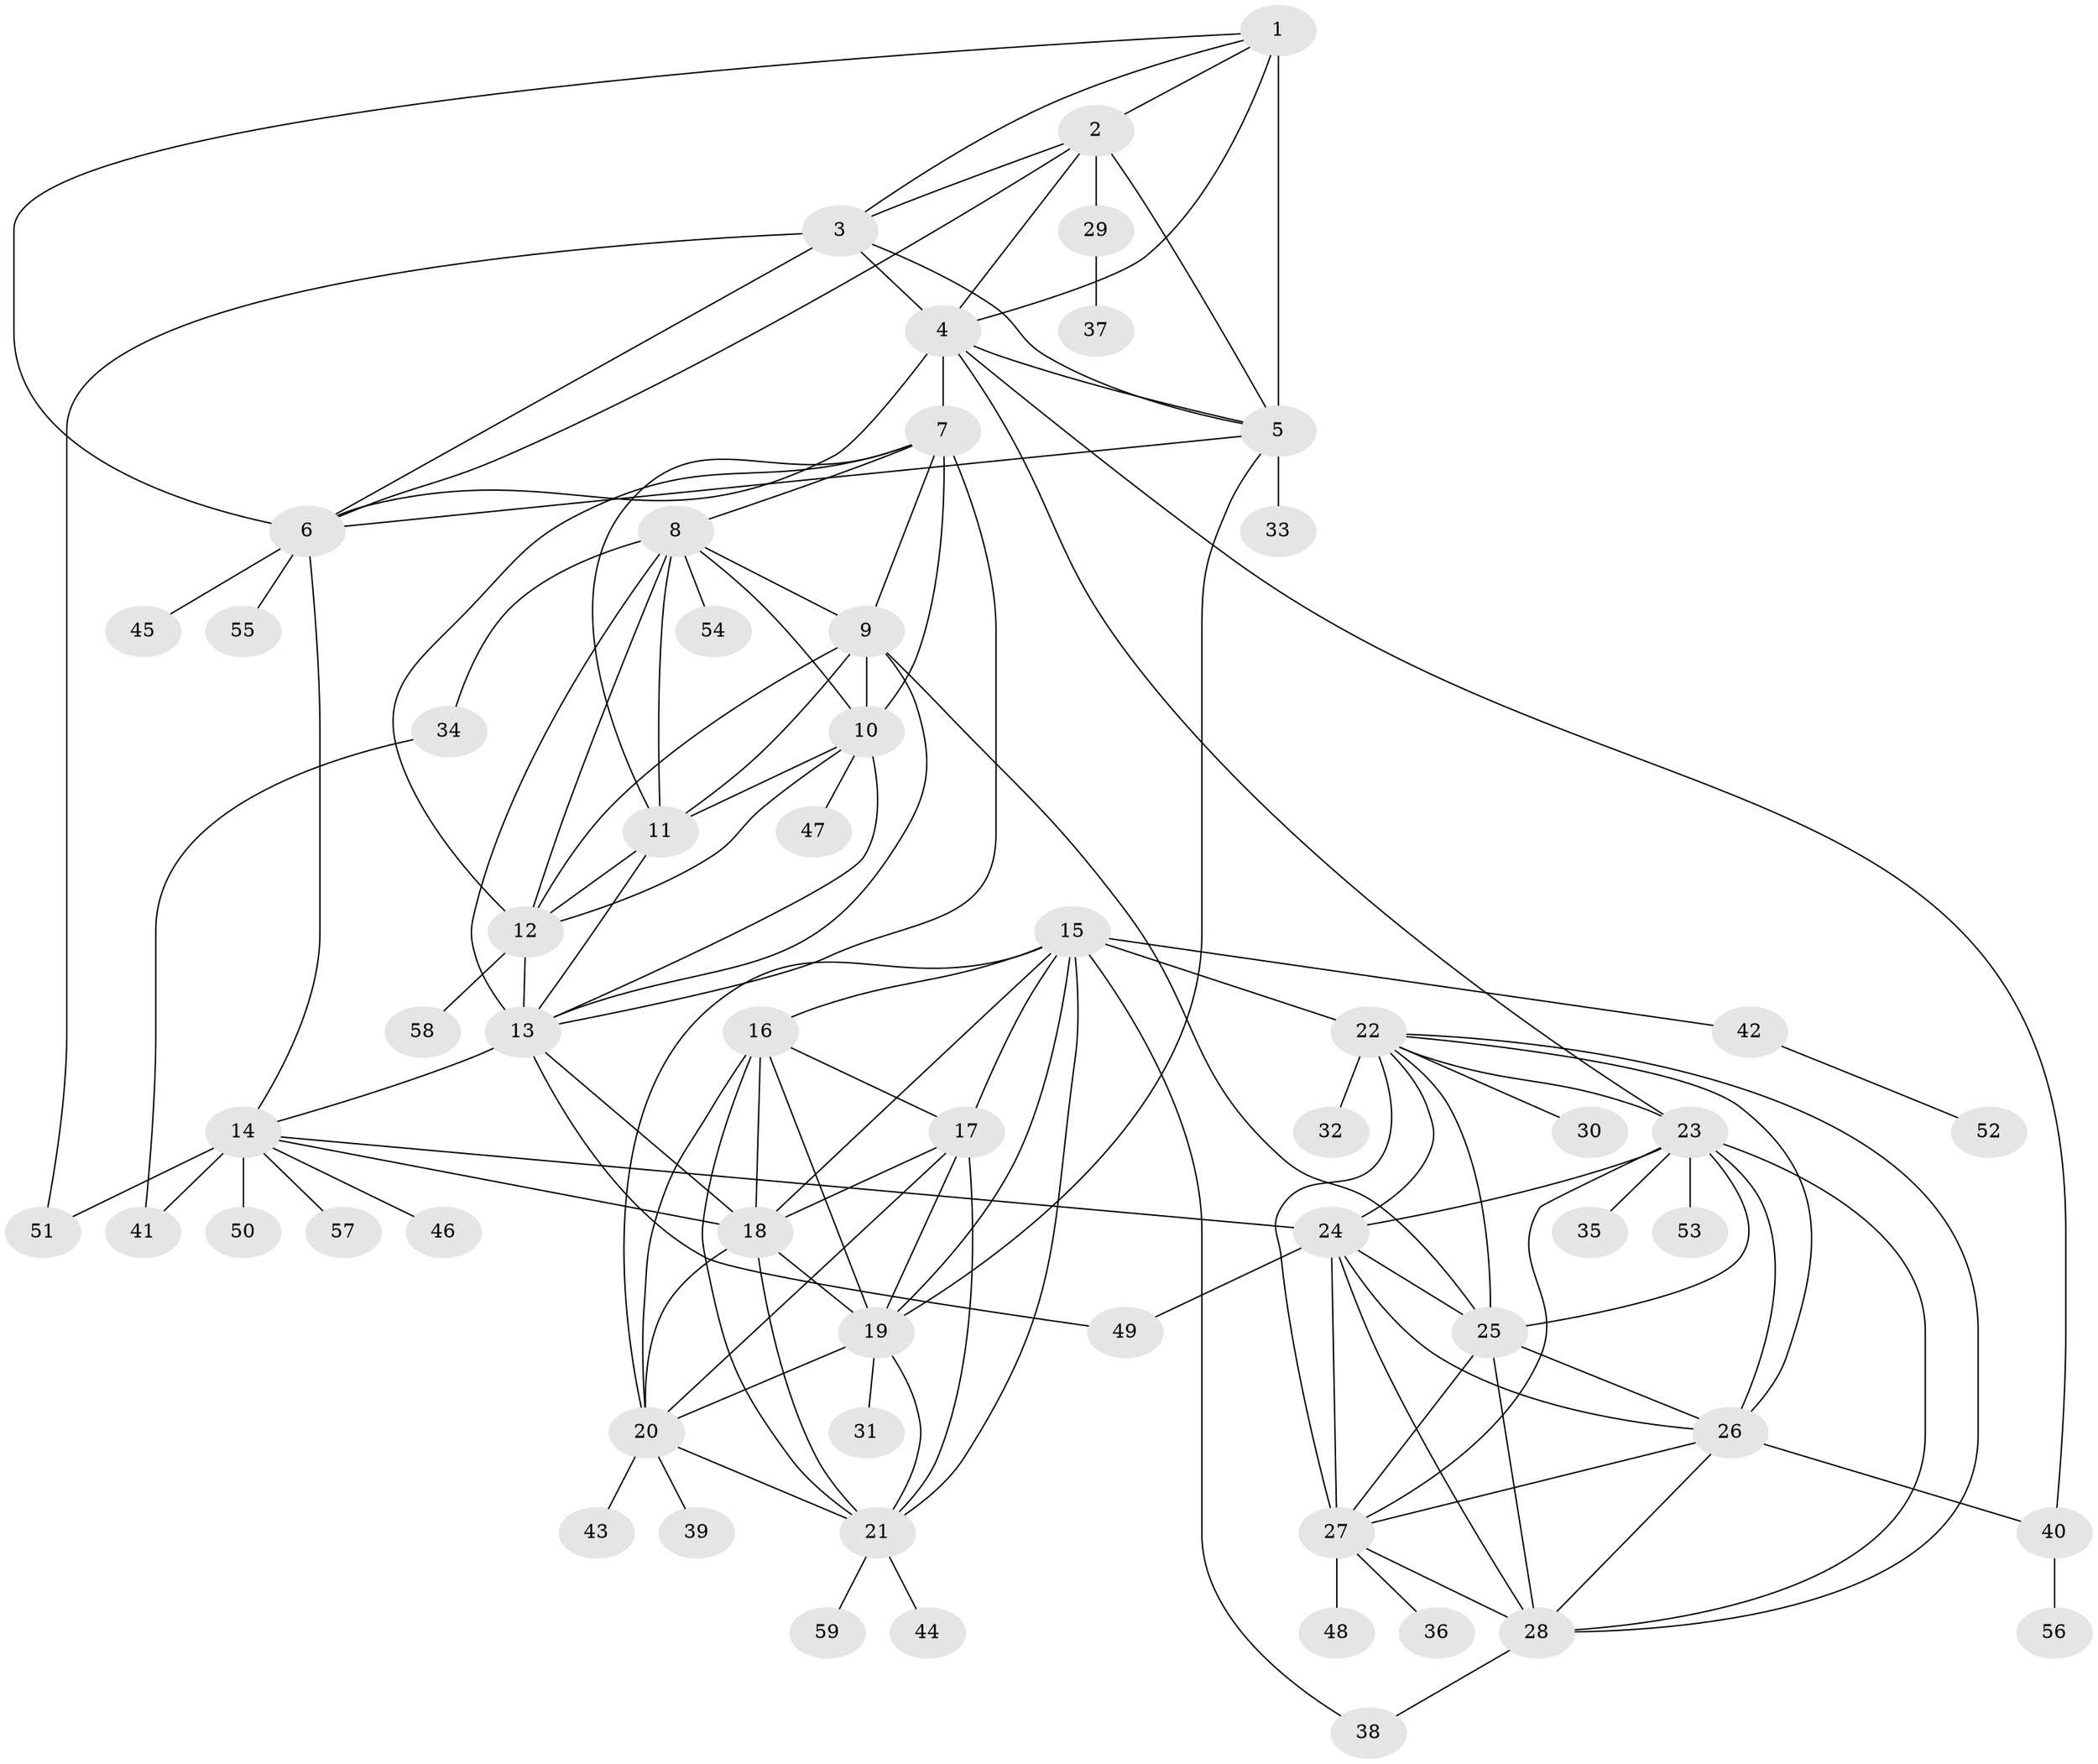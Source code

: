 // original degree distribution, {10: 0.04195804195804196, 8: 0.06293706293706294, 6: 0.006993006993006993, 16: 0.006993006993006993, 9: 0.06293706293706294, 7: 0.02097902097902098, 11: 0.03496503496503497, 12: 0.006993006993006993, 4: 0.013986013986013986, 2: 0.11888111888111888, 1: 0.6153846153846154, 3: 0.006993006993006993}
// Generated by graph-tools (version 1.1) at 2025/52/03/04/25 22:52:35]
// undirected, 59 vertices, 124 edges
graph export_dot {
  node [color=gray90,style=filled];
  1;
  2;
  3;
  4;
  5;
  6;
  7;
  8;
  9;
  10;
  11;
  12;
  13;
  14;
  15;
  16;
  17;
  18;
  19;
  20;
  21;
  22;
  23;
  24;
  25;
  26;
  27;
  28;
  29;
  30;
  31;
  32;
  33;
  34;
  35;
  36;
  37;
  38;
  39;
  40;
  41;
  42;
  43;
  44;
  45;
  46;
  47;
  48;
  49;
  50;
  51;
  52;
  53;
  54;
  55;
  56;
  57;
  58;
  59;
  1 -- 2 [weight=1.0];
  1 -- 3 [weight=1.0];
  1 -- 4 [weight=1.0];
  1 -- 5 [weight=5.0];
  1 -- 6 [weight=1.0];
  2 -- 3 [weight=1.0];
  2 -- 4 [weight=1.0];
  2 -- 5 [weight=2.0];
  2 -- 6 [weight=1.0];
  2 -- 29 [weight=1.0];
  3 -- 4 [weight=1.0];
  3 -- 5 [weight=2.0];
  3 -- 6 [weight=1.0];
  3 -- 51 [weight=1.0];
  4 -- 5 [weight=2.0];
  4 -- 6 [weight=1.0];
  4 -- 7 [weight=1.0];
  4 -- 23 [weight=1.0];
  4 -- 40 [weight=1.0];
  5 -- 6 [weight=2.0];
  5 -- 19 [weight=1.0];
  5 -- 33 [weight=9.0];
  6 -- 14 [weight=1.0];
  6 -- 45 [weight=1.0];
  6 -- 55 [weight=1.0];
  7 -- 8 [weight=1.0];
  7 -- 9 [weight=1.0];
  7 -- 10 [weight=1.0];
  7 -- 11 [weight=1.0];
  7 -- 12 [weight=1.0];
  7 -- 13 [weight=1.0];
  8 -- 9 [weight=1.0];
  8 -- 10 [weight=1.0];
  8 -- 11 [weight=1.0];
  8 -- 12 [weight=1.0];
  8 -- 13 [weight=1.0];
  8 -- 34 [weight=1.0];
  8 -- 54 [weight=1.0];
  9 -- 10 [weight=1.0];
  9 -- 11 [weight=3.0];
  9 -- 12 [weight=1.0];
  9 -- 13 [weight=1.0];
  9 -- 25 [weight=1.0];
  10 -- 11 [weight=1.0];
  10 -- 12 [weight=1.0];
  10 -- 13 [weight=1.0];
  10 -- 47 [weight=1.0];
  11 -- 12 [weight=1.0];
  11 -- 13 [weight=1.0];
  12 -- 13 [weight=1.0];
  12 -- 58 [weight=1.0];
  13 -- 14 [weight=1.0];
  13 -- 18 [weight=1.0];
  13 -- 49 [weight=2.0];
  14 -- 18 [weight=1.0];
  14 -- 24 [weight=1.0];
  14 -- 41 [weight=4.0];
  14 -- 46 [weight=2.0];
  14 -- 50 [weight=3.0];
  14 -- 51 [weight=1.0];
  14 -- 57 [weight=1.0];
  15 -- 16 [weight=1.0];
  15 -- 17 [weight=1.0];
  15 -- 18 [weight=1.0];
  15 -- 19 [weight=1.0];
  15 -- 20 [weight=1.0];
  15 -- 21 [weight=1.0];
  15 -- 22 [weight=1.0];
  15 -- 38 [weight=1.0];
  15 -- 42 [weight=1.0];
  16 -- 17 [weight=1.0];
  16 -- 18 [weight=1.0];
  16 -- 19 [weight=1.0];
  16 -- 20 [weight=1.0];
  16 -- 21 [weight=1.0];
  17 -- 18 [weight=1.0];
  17 -- 19 [weight=1.0];
  17 -- 20 [weight=1.0];
  17 -- 21 [weight=1.0];
  18 -- 19 [weight=1.0];
  18 -- 20 [weight=1.0];
  18 -- 21 [weight=1.0];
  19 -- 20 [weight=1.0];
  19 -- 21 [weight=1.0];
  19 -- 31 [weight=3.0];
  20 -- 21 [weight=1.0];
  20 -- 39 [weight=1.0];
  20 -- 43 [weight=1.0];
  21 -- 44 [weight=1.0];
  21 -- 59 [weight=1.0];
  22 -- 23 [weight=1.0];
  22 -- 24 [weight=1.0];
  22 -- 25 [weight=1.0];
  22 -- 26 [weight=1.0];
  22 -- 27 [weight=1.0];
  22 -- 28 [weight=1.0];
  22 -- 30 [weight=1.0];
  22 -- 32 [weight=3.0];
  23 -- 24 [weight=1.0];
  23 -- 25 [weight=1.0];
  23 -- 26 [weight=1.0];
  23 -- 27 [weight=1.0];
  23 -- 28 [weight=1.0];
  23 -- 35 [weight=1.0];
  23 -- 53 [weight=1.0];
  24 -- 25 [weight=1.0];
  24 -- 26 [weight=1.0];
  24 -- 27 [weight=1.0];
  24 -- 28 [weight=1.0];
  24 -- 49 [weight=1.0];
  25 -- 26 [weight=1.0];
  25 -- 27 [weight=1.0];
  25 -- 28 [weight=1.0];
  26 -- 27 [weight=1.0];
  26 -- 28 [weight=1.0];
  26 -- 40 [weight=2.0];
  27 -- 28 [weight=1.0];
  27 -- 36 [weight=1.0];
  27 -- 48 [weight=3.0];
  28 -- 38 [weight=1.0];
  29 -- 37 [weight=2.0];
  34 -- 41 [weight=1.0];
  40 -- 56 [weight=1.0];
  42 -- 52 [weight=1.0];
}
